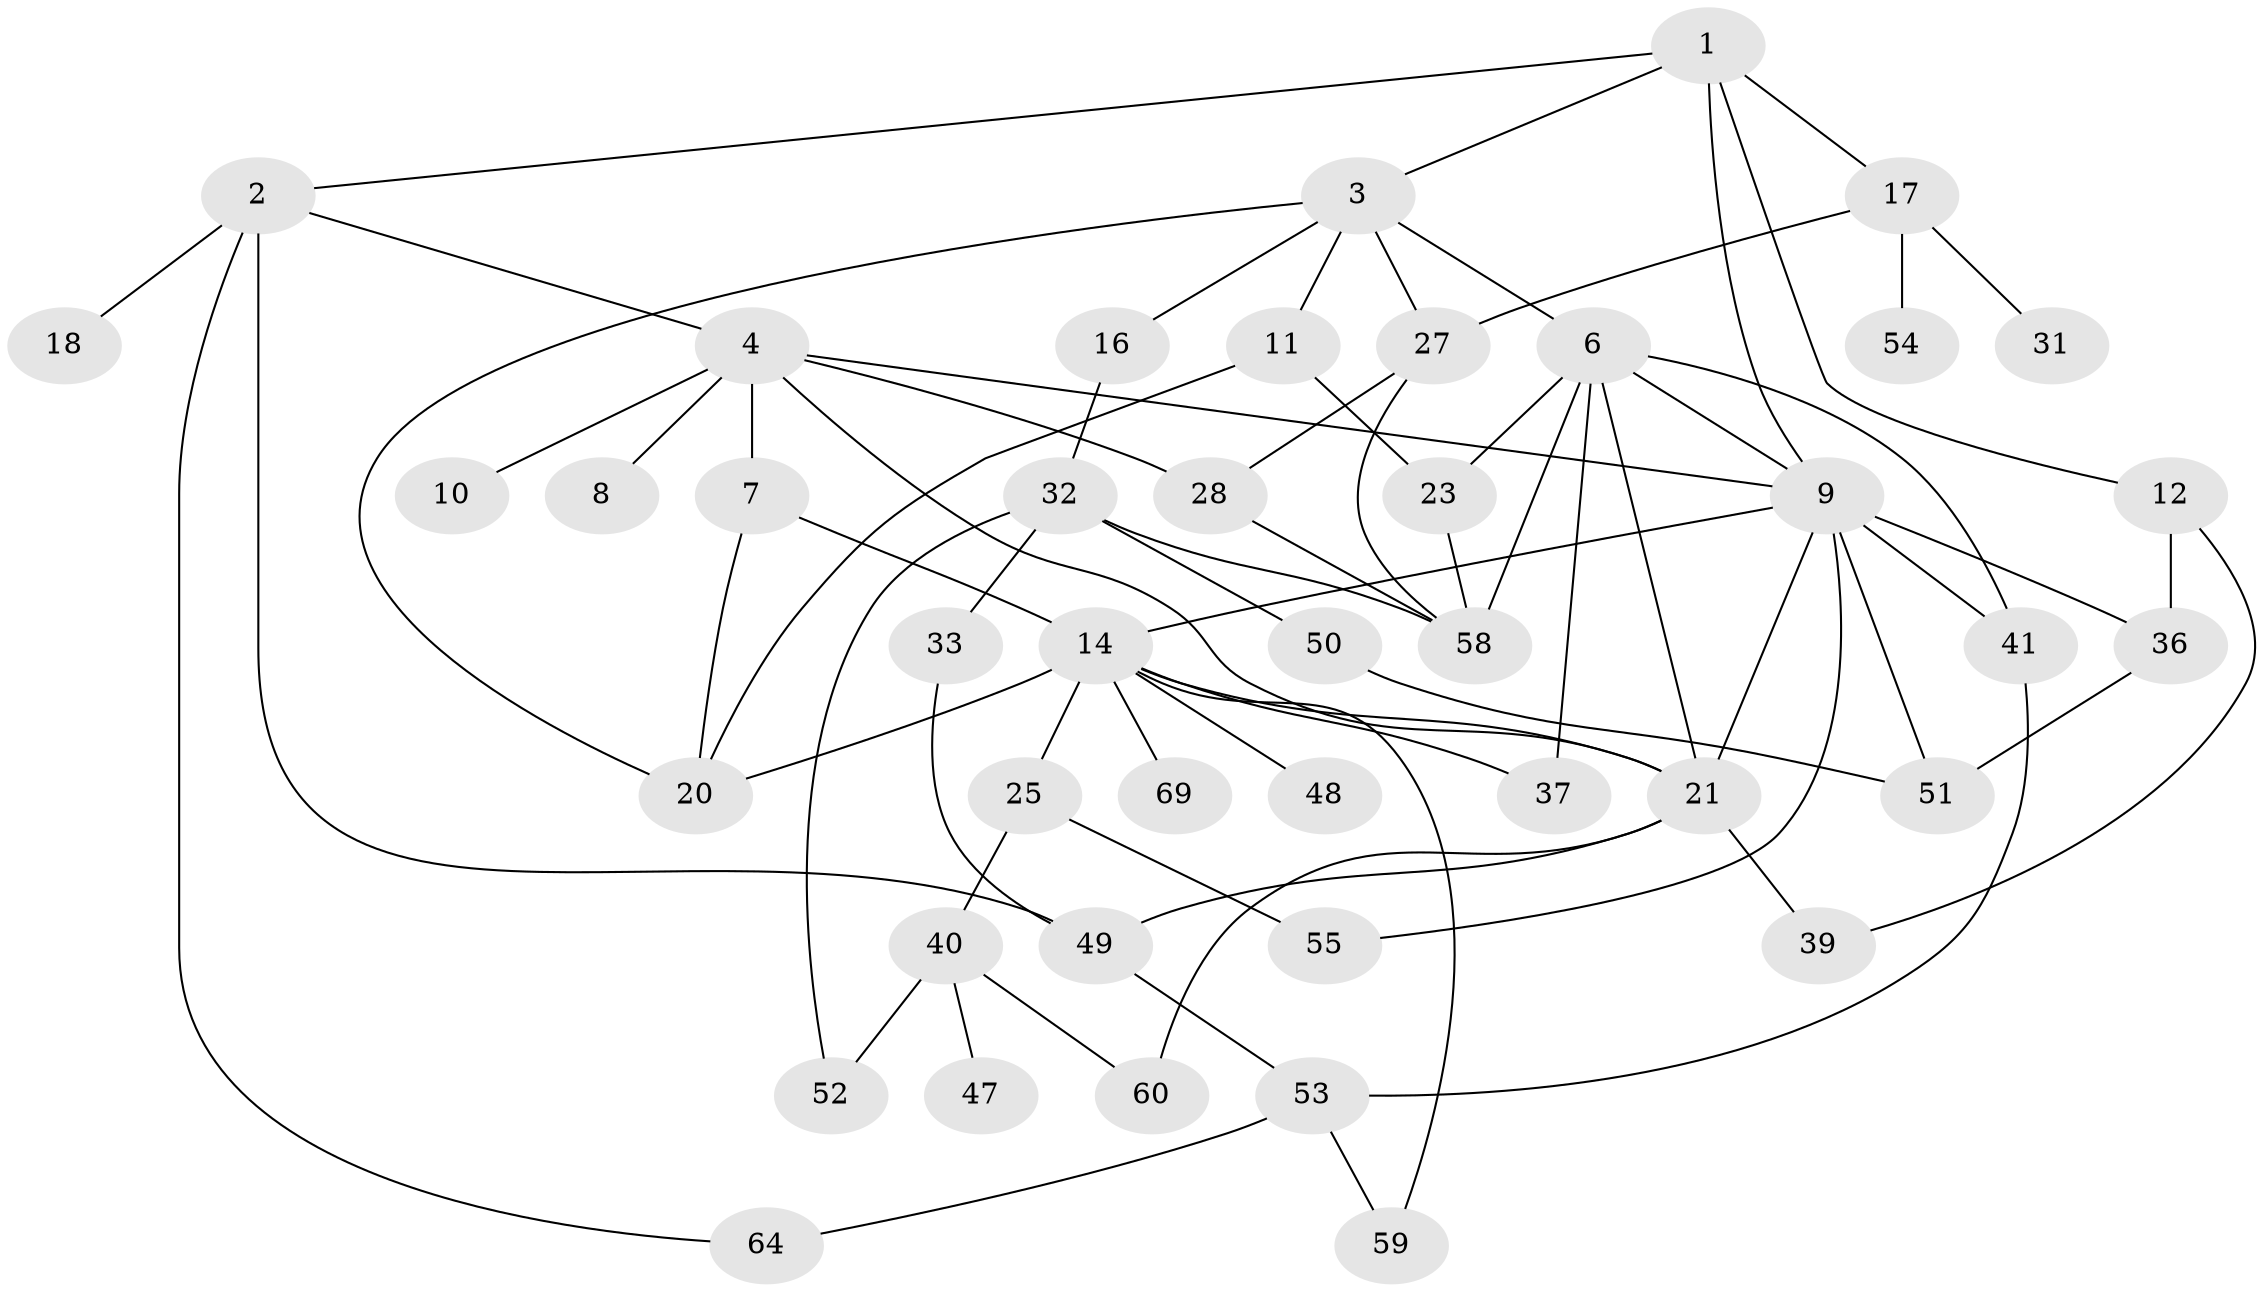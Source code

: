 // original degree distribution, {5: 0.07246376811594203, 6: 0.057971014492753624, 3: 0.2028985507246377, 4: 0.15942028985507245, 1: 0.17391304347826086, 2: 0.3188405797101449, 7: 0.014492753623188406}
// Generated by graph-tools (version 1.1) at 2025/10/02/27/25 16:10:51]
// undirected, 43 vertices, 72 edges
graph export_dot {
graph [start="1"]
  node [color=gray90,style=filled];
  1;
  2 [super="+44"];
  3 [super="+13"];
  4 [super="+5"];
  6 [super="+22"];
  7 [super="+65"];
  8;
  9 [super="+38"];
  10;
  11 [super="+19"];
  12 [super="+15"];
  14 [super="+24"];
  16 [super="+61"];
  17 [super="+29"];
  18 [super="+42"];
  20 [super="+34"];
  21 [super="+57"];
  23 [super="+26"];
  25 [super="+30"];
  27 [super="+43"];
  28 [super="+35"];
  31;
  32 [super="+45"];
  33 [super="+46"];
  36;
  37;
  39;
  40 [super="+66"];
  41;
  47;
  48;
  49;
  50;
  51 [super="+68"];
  52;
  53 [super="+56"];
  54;
  55 [super="+62"];
  58 [super="+63"];
  59;
  60;
  64 [super="+67"];
  69;
  1 -- 2;
  1 -- 3;
  1 -- 12;
  1 -- 17;
  1 -- 9;
  2 -- 4;
  2 -- 18;
  2 -- 64;
  2 -- 49;
  3 -- 6;
  3 -- 11;
  3 -- 27;
  3 -- 20;
  3 -- 16;
  4 -- 9;
  4 -- 10;
  4 -- 21;
  4 -- 28;
  4 -- 8;
  4 -- 7;
  6 -- 21;
  6 -- 37;
  6 -- 23;
  6 -- 9;
  6 -- 41;
  6 -- 58;
  7 -- 14;
  7 -- 20;
  9 -- 14;
  9 -- 36;
  9 -- 21;
  9 -- 51;
  9 -- 55;
  9 -- 41;
  11 -- 20;
  11 -- 23 [weight=2];
  12 -- 36;
  12 -- 39;
  14 -- 25;
  14 -- 48;
  14 -- 59;
  14 -- 20;
  14 -- 37;
  14 -- 69;
  14 -- 21;
  16 -- 32;
  17 -- 31;
  17 -- 27;
  17 -- 54;
  21 -- 39;
  21 -- 49;
  21 -- 60;
  23 -- 58;
  25 -- 55;
  25 -- 40;
  27 -- 28;
  27 -- 58;
  28 -- 58;
  32 -- 33;
  32 -- 50;
  32 -- 58;
  32 -- 52;
  33 -- 49;
  36 -- 51;
  40 -- 47;
  40 -- 60;
  40 -- 52;
  41 -- 53;
  49 -- 53;
  50 -- 51;
  53 -- 64;
  53 -- 59;
}
